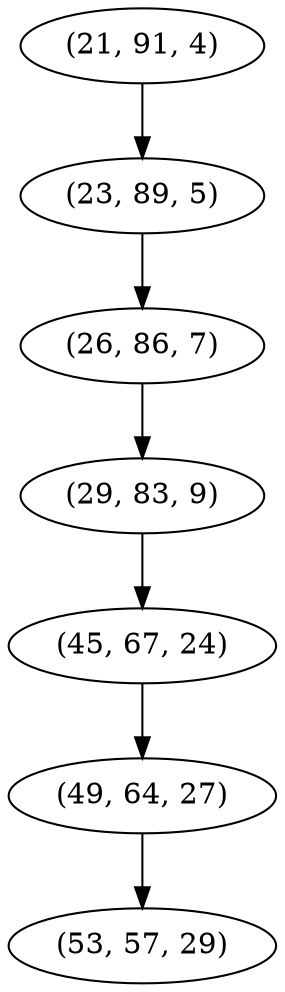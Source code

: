 digraph tree {
    "(21, 91, 4)";
    "(23, 89, 5)";
    "(26, 86, 7)";
    "(29, 83, 9)";
    "(45, 67, 24)";
    "(49, 64, 27)";
    "(53, 57, 29)";
    "(21, 91, 4)" -> "(23, 89, 5)";
    "(23, 89, 5)" -> "(26, 86, 7)";
    "(26, 86, 7)" -> "(29, 83, 9)";
    "(29, 83, 9)" -> "(45, 67, 24)";
    "(45, 67, 24)" -> "(49, 64, 27)";
    "(49, 64, 27)" -> "(53, 57, 29)";
}
